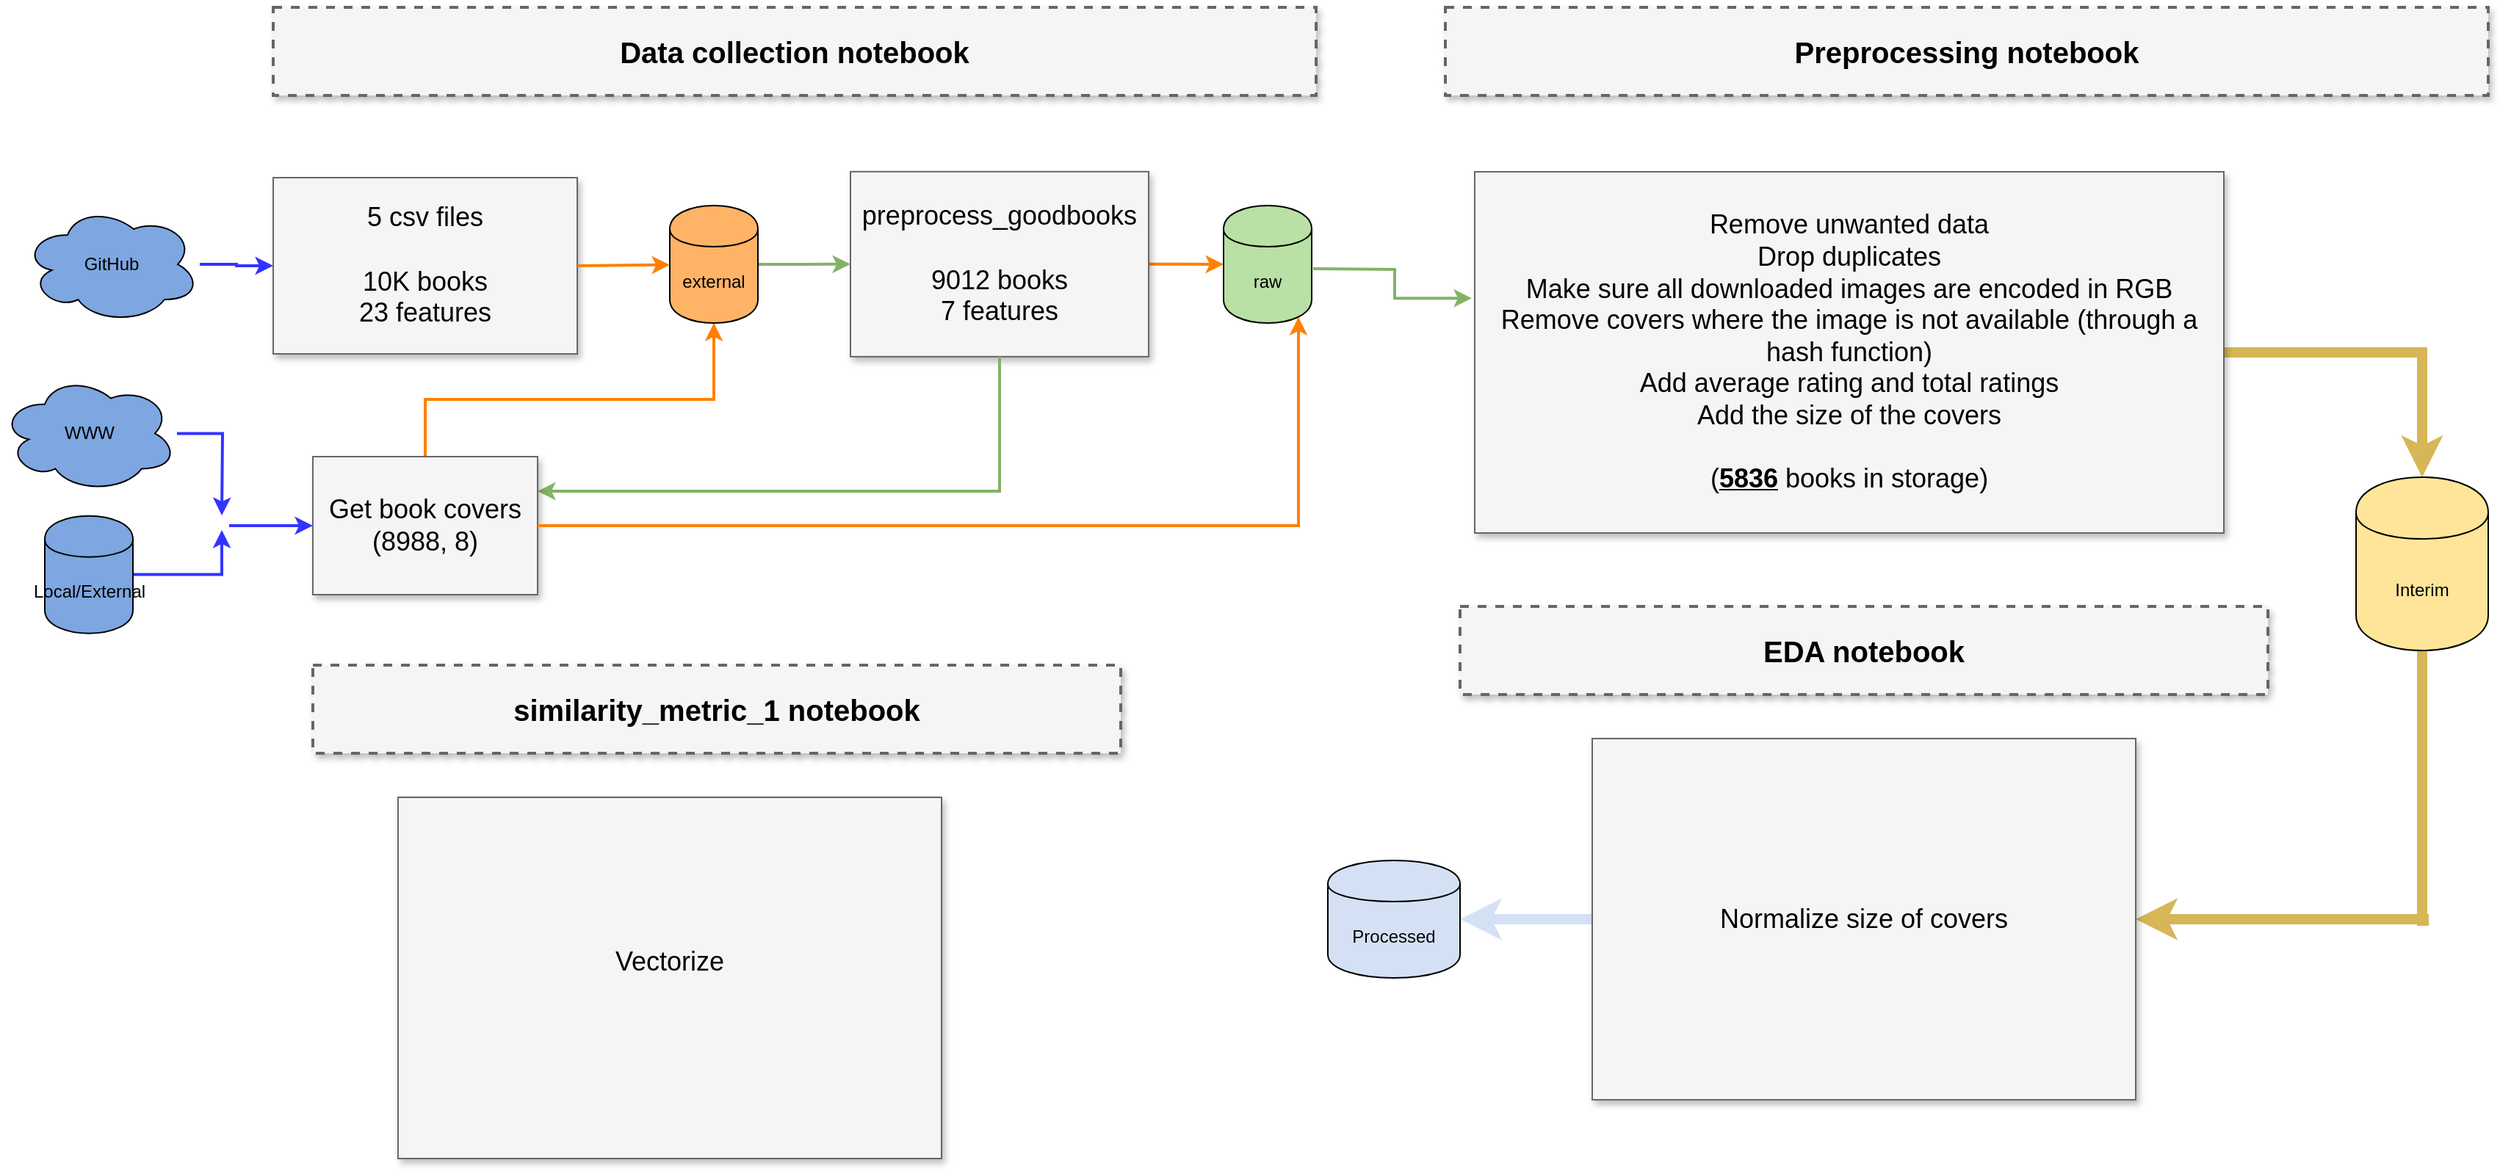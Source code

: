 <mxfile version="10.6.8" type="device"><diagram name="Page-1" id="90a13364-a465-7bf4-72fc-28e22215d7a0"><mxGraphModel dx="1682" dy="732" grid="1" gridSize="10" guides="1" tooltips="1" connect="1" arrows="1" fold="1" page="1" pageScale="1.5" pageWidth="1169" pageHeight="826" background="#ffffff" math="0" shadow="0"><root><mxCell id="0" style=";html=1;"/><mxCell id="1" style=";html=1;" parent="0"/><mxCell id="3a17f1ce550125da-1" value="&lt;span&gt;&lt;b&gt;Data collection notebook&lt;/b&gt;&lt;br&gt;&lt;/span&gt;" style="whiteSpace=wrap;html=1;shadow=1;fontSize=20;fillColor=#f5f5f5;strokeColor=#666666;strokeWidth=2;dashed=1;" parent="1" vertex="1"><mxGeometry x="192" y="2" width="710" height="60" as="geometry"/></mxCell><mxCell id="biz8bABMn61hahevGlqE-30" value="" style="edgeStyle=orthogonalEdgeStyle;rounded=0;orthogonalLoop=1;jettySize=auto;html=1;strokeColor=#FF8000;strokeWidth=2;" parent="1" source="3a17f1ce550125da-2" target="biz8bABMn61hahevGlqE-5" edge="1"><mxGeometry relative="1" as="geometry"/></mxCell><mxCell id="3a17f1ce550125da-2" value="preprocess_goodbooks&lt;br&gt;&lt;br&gt;9012 books&lt;br&gt;7 features&lt;br&gt;" style="whiteSpace=wrap;html=1;shadow=1;fontSize=18;fillColor=#f5f5f5;strokeColor=#666666;" parent="1" vertex="1"><mxGeometry x="585" y="113.909" width="203" height="126" as="geometry"/></mxCell><mxCell id="3a17f1ce550125da-8" value="5 csv files&lt;br&gt;&lt;br&gt;&lt;span&gt;10K books&lt;br&gt;23 features&lt;/span&gt;&lt;br&gt;" style="whiteSpace=wrap;html=1;shadow=1;fontSize=18;fillColor=#f5f5f5;strokeColor=#666666;" parent="1" vertex="1"><mxGeometry x="192" y="118" width="207" height="120" as="geometry"/></mxCell><mxCell id="biz8bABMn61hahevGlqE-2" value="" style="endArrow=classic;html=1;exitX=1;exitY=0.5;exitDx=0;exitDy=0;fillColor=#f8cecc;strokeColor=#FF8000;strokeWidth=2;" parent="1" source="biz8bABMn61hahevGlqE-1" edge="1"><mxGeometry width="50" height="50" relative="1" as="geometry"><mxPoint x="222" y="368" as="sourcePoint"/><mxPoint x="515" y="177" as="targetPoint"/><Array as="points"><mxPoint x="462" y="177"/><mxPoint x="492" y="177"/></Array></mxGeometry></mxCell><mxCell id="biz8bABMn61hahevGlqE-4" value="" style="edgeStyle=orthogonalEdgeStyle;rounded=0;orthogonalLoop=1;jettySize=auto;html=1;strokeColor=#3333FF;strokeWidth=2;" parent="1" source="biz8bABMn61hahevGlqE-3" target="3a17f1ce550125da-8" edge="1"><mxGeometry relative="1" as="geometry"/></mxCell><mxCell id="biz8bABMn61hahevGlqE-3" value="GitHub&lt;br&gt;" style="ellipse;shape=cloud;whiteSpace=wrap;html=1;fillColor=#7EA6E0;" parent="1" vertex="1"><mxGeometry x="22" y="137" width="120" height="80" as="geometry"/></mxCell><mxCell id="biz8bABMn61hahevGlqE-26" value="" style="edgeStyle=orthogonalEdgeStyle;rounded=0;orthogonalLoop=1;jettySize=auto;html=1;strokeColor=#82b366;strokeWidth=2;entryX=1;entryY=0.25;entryDx=0;entryDy=0;fillColor=#d5e8d4;exitX=0.5;exitY=1;exitDx=0;exitDy=0;" parent="1" source="3a17f1ce550125da-2" target="biz8bABMn61hahevGlqE-16" edge="1"><mxGeometry relative="1" as="geometry"><mxPoint x="332" y="418" as="targetPoint"/><Array as="points"><mxPoint x="686" y="332"/></Array></mxGeometry></mxCell><mxCell id="biz8bABMn61hahevGlqE-5" value="raw&lt;br&gt;" style="shape=cylinder;whiteSpace=wrap;html=1;boundedLbl=1;backgroundOutline=1;fillColor=#B9E0A5;" parent="1" vertex="1"><mxGeometry x="839" y="137" width="60" height="80" as="geometry"/></mxCell><mxCell id="biz8bABMn61hahevGlqE-11" value="" style="edgeStyle=orthogonalEdgeStyle;rounded=0;orthogonalLoop=1;jettySize=auto;html=1;strokeColor=#3333FF;strokeWidth=2;" parent="1" source="biz8bABMn61hahevGlqE-7" edge="1"><mxGeometry relative="1" as="geometry"><mxPoint x="157" y="348" as="targetPoint"/></mxGeometry></mxCell><mxCell id="biz8bABMn61hahevGlqE-7" value="WWW" style="ellipse;shape=cloud;whiteSpace=wrap;html=1;fillColor=#7EA6E0;" parent="1" vertex="1"><mxGeometry x="6.5" y="252.227" width="120" height="80" as="geometry"/></mxCell><mxCell id="biz8bABMn61hahevGlqE-13" value="" style="edgeStyle=orthogonalEdgeStyle;rounded=0;orthogonalLoop=1;jettySize=auto;html=1;strokeColor=#3333FF;strokeWidth=2;" parent="1" source="biz8bABMn61hahevGlqE-9" edge="1"><mxGeometry relative="1" as="geometry"><mxPoint x="157" y="358" as="targetPoint"/><Array as="points"><mxPoint x="157" y="388"/></Array></mxGeometry></mxCell><mxCell id="biz8bABMn61hahevGlqE-9" value="Local/External" style="shape=cylinder;whiteSpace=wrap;html=1;boundedLbl=1;backgroundOutline=1;fillColor=#7EA6E0;" parent="1" vertex="1"><mxGeometry x="36.5" y="348.318" width="60" height="80" as="geometry"/></mxCell><mxCell id="biz8bABMn61hahevGlqE-29" value="" style="edgeStyle=orthogonalEdgeStyle;rounded=0;orthogonalLoop=1;jettySize=auto;html=1;strokeColor=#FF8000;strokeWidth=2;entryX=0.5;entryY=1;entryDx=0;entryDy=0;exitX=0.5;exitY=0;exitDx=0;exitDy=0;" parent="1" source="biz8bABMn61hahevGlqE-16" target="biz8bABMn61hahevGlqE-1" edge="1"><mxGeometry relative="1" as="geometry"><mxPoint x="492" y="228" as="targetPoint"/><Array as="points"><mxPoint x="295" y="269"/><mxPoint x="492" y="269"/></Array></mxGeometry></mxCell><mxCell id="biz8bABMn61hahevGlqE-16" value="Get book covers (&lt;span&gt;8988, 8)&lt;/span&gt;" style="whiteSpace=wrap;html=1;shadow=1;fontSize=18;fillColor=#f5f5f5;strokeColor=#666666;" parent="1" vertex="1"><mxGeometry x="219" y="308" width="153" height="94" as="geometry"/></mxCell><mxCell id="biz8bABMn61hahevGlqE-32" value="" style="edgeStyle=orthogonalEdgeStyle;rounded=0;orthogonalLoop=1;jettySize=auto;html=1;strokeColor=#82b366;strokeWidth=2;fillColor=#d5e8d4;" parent="1" source="biz8bABMn61hahevGlqE-1" target="3a17f1ce550125da-2" edge="1"><mxGeometry relative="1" as="geometry"/></mxCell><mxCell id="biz8bABMn61hahevGlqE-1" value="external&lt;br&gt;" style="shape=cylinder;whiteSpace=wrap;html=1;boundedLbl=1;backgroundOutline=1;fillColor=#FFB366;" parent="1" vertex="1"><mxGeometry x="462" y="137" width="60" height="80" as="geometry"/></mxCell><mxCell id="biz8bABMn61hahevGlqE-23" value="" style="endArrow=classic;html=1;exitX=1;exitY=0.5;exitDx=0;exitDy=0;fillColor=#f8cecc;strokeColor=#FF8000;strokeWidth=2;" parent="1" source="3a17f1ce550125da-8" target="biz8bABMn61hahevGlqE-1" edge="1"><mxGeometry width="50" height="50" relative="1" as="geometry"><mxPoint x="399" y="176.667" as="sourcePoint"/><mxPoint x="515" y="177" as="targetPoint"/><Array as="points"/></mxGeometry></mxCell><mxCell id="biz8bABMn61hahevGlqE-31" value="" style="edgeStyle=orthogonalEdgeStyle;rounded=0;orthogonalLoop=1;jettySize=auto;html=1;strokeColor=#FF8000;strokeWidth=2;entryX=0.85;entryY=0.95;entryDx=0;entryDy=0;exitX=1;exitY=0.5;exitDx=0;exitDy=0;entryPerimeter=0;" parent="1" source="biz8bABMn61hahevGlqE-16" target="biz8bABMn61hahevGlqE-5" edge="1"><mxGeometry relative="1" as="geometry"><mxPoint x="365" y="434.667" as="sourcePoint"/><mxPoint x="502.333" y="226.667" as="targetPoint"/></mxGeometry></mxCell><mxCell id="VEJpMo8dmG857VyI9wC--1" value="" style="edgeStyle=orthogonalEdgeStyle;rounded=0;orthogonalLoop=1;jettySize=auto;html=1;strokeColor=#3333FF;strokeWidth=2;entryX=0;entryY=0.5;entryDx=0;entryDy=0;" edge="1" parent="1" target="biz8bABMn61hahevGlqE-16"><mxGeometry relative="1" as="geometry"><mxPoint x="162" y="355" as="sourcePoint"/><mxPoint x="202" y="187" as="targetPoint"/><Array as="points"><mxPoint x="162" y="355"/></Array></mxGeometry></mxCell><mxCell id="VEJpMo8dmG857VyI9wC--3" value="&lt;span&gt;&lt;b&gt;Preprocessing notebook&lt;/b&gt;&lt;br&gt;&lt;/span&gt;" style="whiteSpace=wrap;html=1;shadow=1;fontSize=20;fillColor=#f5f5f5;strokeColor=#666666;strokeWidth=2;dashed=1;" vertex="1" parent="1"><mxGeometry x="990" y="2" width="710" height="60" as="geometry"/></mxCell><mxCell id="VEJpMo8dmG857VyI9wC--14" value="" style="edgeStyle=orthogonalEdgeStyle;rounded=0;orthogonalLoop=1;jettySize=auto;html=1;strokeColor=#d6b656;strokeWidth=7;fillColor=#fff2cc;exitX=1;exitY=0.5;exitDx=0;exitDy=0;entryX=0.5;entryY=0;entryDx=0;entryDy=0;" edge="1" parent="1" source="VEJpMo8dmG857VyI9wC--4" target="VEJpMo8dmG857VyI9wC--9"><mxGeometry relative="1" as="geometry"><mxPoint x="1460" y="222" as="targetPoint"/></mxGeometry></mxCell><mxCell id="VEJpMo8dmG857VyI9wC--4" value="Remove unwanted data&lt;br&gt;Drop duplicates&lt;br&gt;Make sure all downloaded images are encoded in RGB&lt;br&gt;Remove covers where the image is not available (through a hash function)&lt;br&gt;Add average rating and total ratings&lt;br&gt;Add the size of the covers&lt;br&gt;&lt;br&gt;(&lt;b&gt;&lt;u&gt;5836&lt;/u&gt;&lt;/b&gt; books in storage)&lt;br&gt;" style="whiteSpace=wrap;html=1;shadow=1;fontSize=18;fillColor=#f5f5f5;strokeColor=#666666;" vertex="1" parent="1"><mxGeometry x="1010" y="114" width="510" height="246" as="geometry"/></mxCell><mxCell id="VEJpMo8dmG857VyI9wC--7" value="" style="edgeStyle=orthogonalEdgeStyle;rounded=0;orthogonalLoop=1;jettySize=auto;html=1;strokeColor=#82b366;strokeWidth=2;fillColor=#d5e8d4;entryX=-0.004;entryY=0.35;entryDx=0;entryDy=0;entryPerimeter=0;" edge="1" parent="1" target="VEJpMo8dmG857VyI9wC--4"><mxGeometry relative="1" as="geometry"><mxPoint x="900" y="180" as="sourcePoint"/><mxPoint x="1053" y="220" as="targetPoint"/></mxGeometry></mxCell><mxCell id="VEJpMo8dmG857VyI9wC--17" value="" style="edgeStyle=orthogonalEdgeStyle;rounded=0;orthogonalLoop=1;jettySize=auto;html=1;strokeColor=#d6b656;strokeWidth=7;fillColor=#fff2cc;entryX=1;entryY=0.5;entryDx=0;entryDy=0;exitX=0.5;exitY=1;exitDx=0;exitDy=0;" edge="1" parent="1" source="VEJpMo8dmG857VyI9wC--9" target="VEJpMo8dmG857VyI9wC--18"><mxGeometry relative="1" as="geometry"><mxPoint x="1645" y="398" as="targetPoint"/><Array as="points"><mxPoint x="1656" y="624"/></Array></mxGeometry></mxCell><mxCell id="VEJpMo8dmG857VyI9wC--9" value="Interim&lt;br&gt;" style="shape=cylinder;whiteSpace=wrap;html=1;boundedLbl=1;backgroundOutline=1;fillColor=#FFE599;" vertex="1" parent="1"><mxGeometry x="1610" y="322" width="90" height="118" as="geometry"/></mxCell><mxCell id="VEJpMo8dmG857VyI9wC--15" value="&lt;span&gt;&lt;b&gt;EDA notebook&lt;/b&gt;&lt;br&gt;&lt;/span&gt;" style="whiteSpace=wrap;html=1;shadow=1;fontSize=20;fillColor=#f5f5f5;strokeColor=#666666;strokeWidth=2;dashed=1;" vertex="1" parent="1"><mxGeometry x="1000" y="410" width="550" height="60" as="geometry"/></mxCell><mxCell id="VEJpMo8dmG857VyI9wC--21" value="" style="edgeStyle=orthogonalEdgeStyle;rounded=0;orthogonalLoop=1;jettySize=auto;html=1;strokeColor=#D4E1F5;strokeWidth=7;entryX=1;entryY=0.5;entryDx=0;entryDy=0;" edge="1" parent="1" source="VEJpMo8dmG857VyI9wC--18" target="VEJpMo8dmG857VyI9wC--19"><mxGeometry relative="1" as="geometry"><mxPoint x="1010" y="623" as="targetPoint"/></mxGeometry></mxCell><mxCell id="VEJpMo8dmG857VyI9wC--18" value="Normalize size of covers&lt;br&gt;" style="whiteSpace=wrap;html=1;shadow=1;fontSize=18;fillColor=#f5f5f5;strokeColor=#666666;" vertex="1" parent="1"><mxGeometry x="1090" y="500" width="370" height="246" as="geometry"/></mxCell><mxCell id="VEJpMo8dmG857VyI9wC--19" value="Processed&lt;br&gt;" style="shape=cylinder;whiteSpace=wrap;html=1;boundedLbl=1;backgroundOutline=1;fillColor=#D4E1F5;" vertex="1" parent="1"><mxGeometry x="910" y="583" width="90" height="80" as="geometry"/></mxCell><mxCell id="VEJpMo8dmG857VyI9wC--22" value="&lt;span&gt;&lt;b&gt;similarity_metric_1&amp;nbsp;notebook&lt;/b&gt;&lt;br&gt;&lt;/span&gt;" style="whiteSpace=wrap;html=1;shadow=1;fontSize=20;fillColor=#f5f5f5;strokeColor=#666666;strokeWidth=2;dashed=1;" vertex="1" parent="1"><mxGeometry x="219" y="450" width="550" height="60" as="geometry"/></mxCell><mxCell id="VEJpMo8dmG857VyI9wC--23" value="Vectorize&lt;br&gt;&lt;br&gt;" style="whiteSpace=wrap;html=1;shadow=1;fontSize=18;fillColor=#f5f5f5;strokeColor=#666666;" vertex="1" parent="1"><mxGeometry x="277" y="540" width="370" height="246" as="geometry"/></mxCell></root></mxGraphModel></diagram></mxfile>